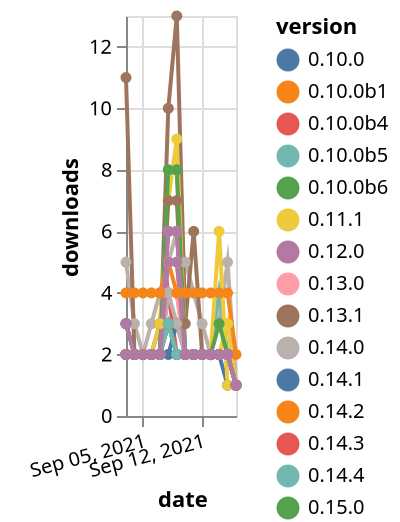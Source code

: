 {"$schema": "https://vega.github.io/schema/vega-lite/v5.json", "description": "A simple bar chart with embedded data.", "data": {"values": [{"date": "2021-09-03", "total": 1746, "delta": 3, "version": "0.14.3"}, {"date": "2021-09-04", "total": 1748, "delta": 2, "version": "0.14.3"}, {"date": "2021-09-05", "total": 1750, "delta": 2, "version": "0.14.3"}, {"date": "2021-09-06", "total": 1752, "delta": 2, "version": "0.14.3"}, {"date": "2021-09-07", "total": 1754, "delta": 2, "version": "0.14.3"}, {"date": "2021-09-08", "total": 1760, "delta": 6, "version": "0.14.3"}, {"date": "2021-09-09", "total": 1766, "delta": 6, "version": "0.14.3"}, {"date": "2021-09-10", "total": 1768, "delta": 2, "version": "0.14.3"}, {"date": "2021-09-11", "total": 1770, "delta": 2, "version": "0.14.3"}, {"date": "2021-09-12", "total": 1772, "delta": 2, "version": "0.14.3"}, {"date": "2021-09-13", "total": 1774, "delta": 2, "version": "0.14.3"}, {"date": "2021-09-14", "total": 1776, "delta": 2, "version": "0.14.3"}, {"date": "2021-09-15", "total": 1778, "delta": 2, "version": "0.14.3"}, {"date": "2021-09-16", "total": 1779, "delta": 1, "version": "0.14.3"}, {"date": "2021-09-03", "total": 2617, "delta": 2, "version": "0.9.0.6"}, {"date": "2021-09-04", "total": 2619, "delta": 2, "version": "0.9.0.6"}, {"date": "2021-09-05", "total": 2621, "delta": 2, "version": "0.9.0.6"}, {"date": "2021-09-06", "total": 2623, "delta": 2, "version": "0.9.0.6"}, {"date": "2021-09-07", "total": 2625, "delta": 2, "version": "0.9.0.6"}, {"date": "2021-09-08", "total": 2628, "delta": 3, "version": "0.9.0.6"}, {"date": "2021-09-09", "total": 2630, "delta": 2, "version": "0.9.0.6"}, {"date": "2021-09-10", "total": 2632, "delta": 2, "version": "0.9.0.6"}, {"date": "2021-09-11", "total": 2634, "delta": 2, "version": "0.9.0.6"}, {"date": "2021-09-12", "total": 2636, "delta": 2, "version": "0.9.0.6"}, {"date": "2021-09-13", "total": 2638, "delta": 2, "version": "0.9.0.6"}, {"date": "2021-09-14", "total": 2640, "delta": 2, "version": "0.9.0.6"}, {"date": "2021-09-15", "total": 2642, "delta": 2, "version": "0.9.0.6"}, {"date": "2021-09-16", "total": 2643, "delta": 1, "version": "0.9.0.6"}, {"date": "2021-09-03", "total": 2553, "delta": 2, "version": "0.9.0.4"}, {"date": "2021-09-04", "total": 2555, "delta": 2, "version": "0.9.0.4"}, {"date": "2021-09-05", "total": 2557, "delta": 2, "version": "0.9.0.4"}, {"date": "2021-09-06", "total": 2559, "delta": 2, "version": "0.9.0.4"}, {"date": "2021-09-07", "total": 2561, "delta": 2, "version": "0.9.0.4"}, {"date": "2021-09-08", "total": 2564, "delta": 3, "version": "0.9.0.4"}, {"date": "2021-09-09", "total": 2566, "delta": 2, "version": "0.9.0.4"}, {"date": "2021-09-10", "total": 2568, "delta": 2, "version": "0.9.0.4"}, {"date": "2021-09-11", "total": 2570, "delta": 2, "version": "0.9.0.4"}, {"date": "2021-09-12", "total": 2572, "delta": 2, "version": "0.9.0.4"}, {"date": "2021-09-13", "total": 2574, "delta": 2, "version": "0.9.0.4"}, {"date": "2021-09-14", "total": 2576, "delta": 2, "version": "0.9.0.4"}, {"date": "2021-09-15", "total": 2578, "delta": 2, "version": "0.9.0.4"}, {"date": "2021-09-16", "total": 2579, "delta": 1, "version": "0.9.0.4"}, {"date": "2021-09-03", "total": 2561, "delta": 2, "version": "0.9.0.3"}, {"date": "2021-09-04", "total": 2563, "delta": 2, "version": "0.9.0.3"}, {"date": "2021-09-05", "total": 2565, "delta": 2, "version": "0.9.0.3"}, {"date": "2021-09-06", "total": 2567, "delta": 2, "version": "0.9.0.3"}, {"date": "2021-09-07", "total": 2569, "delta": 2, "version": "0.9.0.3"}, {"date": "2021-09-08", "total": 2572, "delta": 3, "version": "0.9.0.3"}, {"date": "2021-09-09", "total": 2574, "delta": 2, "version": "0.9.0.3"}, {"date": "2021-09-10", "total": 2576, "delta": 2, "version": "0.9.0.3"}, {"date": "2021-09-11", "total": 2578, "delta": 2, "version": "0.9.0.3"}, {"date": "2021-09-12", "total": 2580, "delta": 2, "version": "0.9.0.3"}, {"date": "2021-09-13", "total": 2582, "delta": 2, "version": "0.9.0.3"}, {"date": "2021-09-14", "total": 2584, "delta": 2, "version": "0.9.0.3"}, {"date": "2021-09-15", "total": 2586, "delta": 2, "version": "0.9.0.3"}, {"date": "2021-09-16", "total": 2587, "delta": 1, "version": "0.9.0.3"}, {"date": "2021-09-03", "total": 1406, "delta": 2, "version": "0.14.2"}, {"date": "2021-09-04", "total": 1408, "delta": 2, "version": "0.14.2"}, {"date": "2021-09-05", "total": 1410, "delta": 2, "version": "0.14.2"}, {"date": "2021-09-06", "total": 1412, "delta": 2, "version": "0.14.2"}, {"date": "2021-09-07", "total": 1414, "delta": 2, "version": "0.14.2"}, {"date": "2021-09-08", "total": 1418, "delta": 4, "version": "0.14.2"}, {"date": "2021-09-09", "total": 1422, "delta": 4, "version": "0.14.2"}, {"date": "2021-09-10", "total": 1424, "delta": 2, "version": "0.14.2"}, {"date": "2021-09-11", "total": 1426, "delta": 2, "version": "0.14.2"}, {"date": "2021-09-12", "total": 1428, "delta": 2, "version": "0.14.2"}, {"date": "2021-09-13", "total": 1430, "delta": 2, "version": "0.14.2"}, {"date": "2021-09-14", "total": 1432, "delta": 2, "version": "0.14.2"}, {"date": "2021-09-15", "total": 1434, "delta": 2, "version": "0.14.2"}, {"date": "2021-09-16", "total": 1435, "delta": 1, "version": "0.14.2"}, {"date": "2021-09-03", "total": 3146, "delta": 3, "version": "0.10.0b4"}, {"date": "2021-09-04", "total": 3148, "delta": 2, "version": "0.10.0b4"}, {"date": "2021-09-05", "total": 3150, "delta": 2, "version": "0.10.0b4"}, {"date": "2021-09-06", "total": 3152, "delta": 2, "version": "0.10.0b4"}, {"date": "2021-09-07", "total": 3154, "delta": 2, "version": "0.10.0b4"}, {"date": "2021-09-08", "total": 3158, "delta": 4, "version": "0.10.0b4"}, {"date": "2021-09-09", "total": 3160, "delta": 2, "version": "0.10.0b4"}, {"date": "2021-09-10", "total": 3162, "delta": 2, "version": "0.10.0b4"}, {"date": "2021-09-11", "total": 3164, "delta": 2, "version": "0.10.0b4"}, {"date": "2021-09-12", "total": 3166, "delta": 2, "version": "0.10.0b4"}, {"date": "2021-09-13", "total": 3168, "delta": 2, "version": "0.10.0b4"}, {"date": "2021-09-14", "total": 3170, "delta": 2, "version": "0.10.0b4"}, {"date": "2021-09-15", "total": 3172, "delta": 2, "version": "0.10.0b4"}, {"date": "2021-09-16", "total": 3173, "delta": 1, "version": "0.10.0b4"}, {"date": "2021-09-03", "total": 395, "delta": 5, "version": "0.16.1"}, {"date": "2021-09-04", "total": 398, "delta": 3, "version": "0.16.1"}, {"date": "2021-09-05", "total": 400, "delta": 2, "version": "0.16.1"}, {"date": "2021-09-06", "total": 403, "delta": 3, "version": "0.16.1"}, {"date": "2021-09-07", "total": 407, "delta": 4, "version": "0.16.1"}, {"date": "2021-09-08", "total": 412, "delta": 5, "version": "0.16.1"}, {"date": "2021-09-09", "total": 418, "delta": 6, "version": "0.16.1"}, {"date": "2021-09-10", "total": 423, "delta": 5, "version": "0.16.1"}, {"date": "2021-09-11", "total": 427, "delta": 4, "version": "0.16.1"}, {"date": "2021-09-12", "total": 430, "delta": 3, "version": "0.16.1"}, {"date": "2021-09-13", "total": 432, "delta": 2, "version": "0.16.1"}, {"date": "2021-09-14", "total": 435, "delta": 3, "version": "0.16.1"}, {"date": "2021-09-15", "total": 440, "delta": 5, "version": "0.16.1"}, {"date": "2021-09-16", "total": 441, "delta": 1, "version": "0.16.1"}, {"date": "2021-09-03", "total": 1253, "delta": 2, "version": "0.15.1"}, {"date": "2021-09-04", "total": 1255, "delta": 2, "version": "0.15.1"}, {"date": "2021-09-05", "total": 1257, "delta": 2, "version": "0.15.1"}, {"date": "2021-09-06", "total": 1259, "delta": 2, "version": "0.15.1"}, {"date": "2021-09-07", "total": 1262, "delta": 3, "version": "0.15.1"}, {"date": "2021-09-08", "total": 1267, "delta": 5, "version": "0.15.1"}, {"date": "2021-09-09", "total": 1272, "delta": 5, "version": "0.15.1"}, {"date": "2021-09-10", "total": 1274, "delta": 2, "version": "0.15.1"}, {"date": "2021-09-11", "total": 1276, "delta": 2, "version": "0.15.1"}, {"date": "2021-09-12", "total": 1278, "delta": 2, "version": "0.15.1"}, {"date": "2021-09-13", "total": 1280, "delta": 2, "version": "0.15.1"}, {"date": "2021-09-14", "total": 1282, "delta": 2, "version": "0.15.1"}, {"date": "2021-09-15", "total": 1285, "delta": 3, "version": "0.15.1"}, {"date": "2021-09-16", "total": 1286, "delta": 1, "version": "0.15.1"}, {"date": "2021-09-03", "total": 1951, "delta": 2, "version": "0.14.4"}, {"date": "2021-09-04", "total": 1953, "delta": 2, "version": "0.14.4"}, {"date": "2021-09-05", "total": 1955, "delta": 2, "version": "0.14.4"}, {"date": "2021-09-06", "total": 1957, "delta": 2, "version": "0.14.4"}, {"date": "2021-09-07", "total": 1959, "delta": 2, "version": "0.14.4"}, {"date": "2021-09-08", "total": 1967, "delta": 8, "version": "0.14.4"}, {"date": "2021-09-09", "total": 1975, "delta": 8, "version": "0.14.4"}, {"date": "2021-09-10", "total": 1977, "delta": 2, "version": "0.14.4"}, {"date": "2021-09-11", "total": 1979, "delta": 2, "version": "0.14.4"}, {"date": "2021-09-12", "total": 1981, "delta": 2, "version": "0.14.4"}, {"date": "2021-09-13", "total": 1983, "delta": 2, "version": "0.14.4"}, {"date": "2021-09-14", "total": 1987, "delta": 4, "version": "0.14.4"}, {"date": "2021-09-15", "total": 1989, "delta": 2, "version": "0.14.4"}, {"date": "2021-09-16", "total": 1990, "delta": 1, "version": "0.14.4"}, {"date": "2021-09-03", "total": 1818, "delta": 2, "version": "0.14.1"}, {"date": "2021-09-04", "total": 1820, "delta": 2, "version": "0.14.1"}, {"date": "2021-09-05", "total": 1822, "delta": 2, "version": "0.14.1"}, {"date": "2021-09-06", "total": 1824, "delta": 2, "version": "0.14.1"}, {"date": "2021-09-07", "total": 1827, "delta": 3, "version": "0.14.1"}, {"date": "2021-09-08", "total": 1833, "delta": 6, "version": "0.14.1"}, {"date": "2021-09-09", "total": 1839, "delta": 6, "version": "0.14.1"}, {"date": "2021-09-10", "total": 1841, "delta": 2, "version": "0.14.1"}, {"date": "2021-09-11", "total": 1843, "delta": 2, "version": "0.14.1"}, {"date": "2021-09-12", "total": 1845, "delta": 2, "version": "0.14.1"}, {"date": "2021-09-13", "total": 1847, "delta": 2, "version": "0.14.1"}, {"date": "2021-09-14", "total": 1849, "delta": 2, "version": "0.14.1"}, {"date": "2021-09-15", "total": 1851, "delta": 2, "version": "0.14.1"}, {"date": "2021-09-16", "total": 1852, "delta": 1, "version": "0.14.1"}, {"date": "2021-09-03", "total": 2545, "delta": 2, "version": "0.10.0"}, {"date": "2021-09-04", "total": 2547, "delta": 2, "version": "0.10.0"}, {"date": "2021-09-05", "total": 2549, "delta": 2, "version": "0.10.0"}, {"date": "2021-09-06", "total": 2551, "delta": 2, "version": "0.10.0"}, {"date": "2021-09-07", "total": 2553, "delta": 2, "version": "0.10.0"}, {"date": "2021-09-08", "total": 2555, "delta": 2, "version": "0.10.0"}, {"date": "2021-09-09", "total": 2558, "delta": 3, "version": "0.10.0"}, {"date": "2021-09-10", "total": 2560, "delta": 2, "version": "0.10.0"}, {"date": "2021-09-11", "total": 2562, "delta": 2, "version": "0.10.0"}, {"date": "2021-09-12", "total": 2564, "delta": 2, "version": "0.10.0"}, {"date": "2021-09-13", "total": 2566, "delta": 2, "version": "0.10.0"}, {"date": "2021-09-14", "total": 2568, "delta": 2, "version": "0.10.0"}, {"date": "2021-09-15", "total": 2569, "delta": 1, "version": "0.10.0"}, {"date": "2021-09-16", "total": 2570, "delta": 1, "version": "0.10.0"}, {"date": "2021-09-03", "total": 2533, "delta": 2, "version": "0.13.0"}, {"date": "2021-09-04", "total": 2535, "delta": 2, "version": "0.13.0"}, {"date": "2021-09-05", "total": 2537, "delta": 2, "version": "0.13.0"}, {"date": "2021-09-06", "total": 2539, "delta": 2, "version": "0.13.0"}, {"date": "2021-09-07", "total": 2541, "delta": 2, "version": "0.13.0"}, {"date": "2021-09-08", "total": 2545, "delta": 4, "version": "0.13.0"}, {"date": "2021-09-09", "total": 2549, "delta": 4, "version": "0.13.0"}, {"date": "2021-09-10", "total": 2551, "delta": 2, "version": "0.13.0"}, {"date": "2021-09-11", "total": 2553, "delta": 2, "version": "0.13.0"}, {"date": "2021-09-12", "total": 2555, "delta": 2, "version": "0.13.0"}, {"date": "2021-09-13", "total": 2557, "delta": 2, "version": "0.13.0"}, {"date": "2021-09-14", "total": 2559, "delta": 2, "version": "0.13.0"}, {"date": "2021-09-15", "total": 2561, "delta": 2, "version": "0.13.0"}, {"date": "2021-09-16", "total": 2562, "delta": 1, "version": "0.13.0"}, {"date": "2021-09-03", "total": 778, "delta": 11, "version": "0.16.0"}, {"date": "2021-09-04", "total": 780, "delta": 2, "version": "0.16.0"}, {"date": "2021-09-05", "total": 782, "delta": 2, "version": "0.16.0"}, {"date": "2021-09-06", "total": 784, "delta": 2, "version": "0.16.0"}, {"date": "2021-09-07", "total": 786, "delta": 2, "version": "0.16.0"}, {"date": "2021-09-08", "total": 796, "delta": 10, "version": "0.16.0"}, {"date": "2021-09-09", "total": 809, "delta": 13, "version": "0.16.0"}, {"date": "2021-09-10", "total": 812, "delta": 3, "version": "0.16.0"}, {"date": "2021-09-11", "total": 818, "delta": 6, "version": "0.16.0"}, {"date": "2021-09-12", "total": 820, "delta": 2, "version": "0.16.0"}, {"date": "2021-09-13", "total": 822, "delta": 2, "version": "0.16.0"}, {"date": "2021-09-14", "total": 824, "delta": 2, "version": "0.16.0"}, {"date": "2021-09-15", "total": 826, "delta": 2, "version": "0.16.0"}, {"date": "2021-09-16", "total": 827, "delta": 1, "version": "0.16.0"}, {"date": "2021-09-03", "total": 1548, "delta": 2, "version": "0.14.0"}, {"date": "2021-09-04", "total": 1550, "delta": 2, "version": "0.14.0"}, {"date": "2021-09-05", "total": 1552, "delta": 2, "version": "0.14.0"}, {"date": "2021-09-06", "total": 1554, "delta": 2, "version": "0.14.0"}, {"date": "2021-09-07", "total": 1556, "delta": 2, "version": "0.14.0"}, {"date": "2021-09-08", "total": 1560, "delta": 4, "version": "0.14.0"}, {"date": "2021-09-09", "total": 1563, "delta": 3, "version": "0.14.0"}, {"date": "2021-09-10", "total": 1565, "delta": 2, "version": "0.14.0"}, {"date": "2021-09-11", "total": 1567, "delta": 2, "version": "0.14.0"}, {"date": "2021-09-12", "total": 1569, "delta": 2, "version": "0.14.0"}, {"date": "2021-09-13", "total": 1571, "delta": 2, "version": "0.14.0"}, {"date": "2021-09-14", "total": 1573, "delta": 2, "version": "0.14.0"}, {"date": "2021-09-15", "total": 1575, "delta": 2, "version": "0.14.0"}, {"date": "2021-09-16", "total": 1576, "delta": 1, "version": "0.14.0"}, {"date": "2021-09-03", "total": 653, "delta": 2, "version": "0.15.3"}, {"date": "2021-09-04", "total": 655, "delta": 2, "version": "0.15.3"}, {"date": "2021-09-05", "total": 657, "delta": 2, "version": "0.15.3"}, {"date": "2021-09-06", "total": 659, "delta": 2, "version": "0.15.3"}, {"date": "2021-09-07", "total": 661, "delta": 2, "version": "0.15.3"}, {"date": "2021-09-08", "total": 667, "delta": 6, "version": "0.15.3"}, {"date": "2021-09-09", "total": 673, "delta": 6, "version": "0.15.3"}, {"date": "2021-09-10", "total": 675, "delta": 2, "version": "0.15.3"}, {"date": "2021-09-11", "total": 677, "delta": 2, "version": "0.15.3"}, {"date": "2021-09-12", "total": 679, "delta": 2, "version": "0.15.3"}, {"date": "2021-09-13", "total": 681, "delta": 2, "version": "0.15.3"}, {"date": "2021-09-14", "total": 683, "delta": 2, "version": "0.15.3"}, {"date": "2021-09-15", "total": 685, "delta": 2, "version": "0.15.3"}, {"date": "2021-09-16", "total": 686, "delta": 1, "version": "0.15.3"}, {"date": "2021-09-03", "total": 4506, "delta": 2, "version": "0.11.1"}, {"date": "2021-09-04", "total": 4508, "delta": 2, "version": "0.11.1"}, {"date": "2021-09-05", "total": 4510, "delta": 2, "version": "0.11.1"}, {"date": "2021-09-06", "total": 4512, "delta": 2, "version": "0.11.1"}, {"date": "2021-09-07", "total": 4515, "delta": 3, "version": "0.11.1"}, {"date": "2021-09-08", "total": 4522, "delta": 7, "version": "0.11.1"}, {"date": "2021-09-09", "total": 4531, "delta": 9, "version": "0.11.1"}, {"date": "2021-09-10", "total": 4533, "delta": 2, "version": "0.11.1"}, {"date": "2021-09-11", "total": 4535, "delta": 2, "version": "0.11.1"}, {"date": "2021-09-12", "total": 4537, "delta": 2, "version": "0.11.1"}, {"date": "2021-09-13", "total": 4539, "delta": 2, "version": "0.11.1"}, {"date": "2021-09-14", "total": 4545, "delta": 6, "version": "0.11.1"}, {"date": "2021-09-15", "total": 4546, "delta": 1, "version": "0.11.1"}, {"date": "2021-09-16", "total": 4547, "delta": 1, "version": "0.11.1"}, {"date": "2021-09-03", "total": 2581, "delta": 3, "version": "0.8.9.1"}, {"date": "2021-09-04", "total": 2583, "delta": 2, "version": "0.8.9.1"}, {"date": "2021-09-05", "total": 2585, "delta": 2, "version": "0.8.9.1"}, {"date": "2021-09-06", "total": 2587, "delta": 2, "version": "0.8.9.1"}, {"date": "2021-09-07", "total": 2589, "delta": 2, "version": "0.8.9.1"}, {"date": "2021-09-08", "total": 2592, "delta": 3, "version": "0.8.9.1"}, {"date": "2021-09-09", "total": 2594, "delta": 2, "version": "0.8.9.1"}, {"date": "2021-09-10", "total": 2596, "delta": 2, "version": "0.8.9.1"}, {"date": "2021-09-11", "total": 2598, "delta": 2, "version": "0.8.9.1"}, {"date": "2021-09-12", "total": 2600, "delta": 2, "version": "0.8.9.1"}, {"date": "2021-09-13", "total": 2602, "delta": 2, "version": "0.8.9.1"}, {"date": "2021-09-14", "total": 2604, "delta": 2, "version": "0.8.9.1"}, {"date": "2021-09-15", "total": 2606, "delta": 2, "version": "0.8.9.1"}, {"date": "2021-09-16", "total": 2607, "delta": 1, "version": "0.8.9.1"}, {"date": "2021-09-03", "total": 2551, "delta": 2, "version": "0.10.0b5"}, {"date": "2021-09-04", "total": 2553, "delta": 2, "version": "0.10.0b5"}, {"date": "2021-09-05", "total": 2555, "delta": 2, "version": "0.10.0b5"}, {"date": "2021-09-06", "total": 2557, "delta": 2, "version": "0.10.0b5"}, {"date": "2021-09-07", "total": 2559, "delta": 2, "version": "0.10.0b5"}, {"date": "2021-09-08", "total": 2562, "delta": 3, "version": "0.10.0b5"}, {"date": "2021-09-09", "total": 2564, "delta": 2, "version": "0.10.0b5"}, {"date": "2021-09-10", "total": 2566, "delta": 2, "version": "0.10.0b5"}, {"date": "2021-09-11", "total": 2568, "delta": 2, "version": "0.10.0b5"}, {"date": "2021-09-12", "total": 2570, "delta": 2, "version": "0.10.0b5"}, {"date": "2021-09-13", "total": 2572, "delta": 2, "version": "0.10.0b5"}, {"date": "2021-09-14", "total": 2574, "delta": 2, "version": "0.10.0b5"}, {"date": "2021-09-15", "total": 2576, "delta": 2, "version": "0.10.0b5"}, {"date": "2021-09-16", "total": 2577, "delta": 1, "version": "0.10.0b5"}, {"date": "2021-09-03", "total": 2572, "delta": 2, "version": "0.10.0b6"}, {"date": "2021-09-04", "total": 2574, "delta": 2, "version": "0.10.0b6"}, {"date": "2021-09-05", "total": 2576, "delta": 2, "version": "0.10.0b6"}, {"date": "2021-09-06", "total": 2578, "delta": 2, "version": "0.10.0b6"}, {"date": "2021-09-07", "total": 2580, "delta": 2, "version": "0.10.0b6"}, {"date": "2021-09-08", "total": 2583, "delta": 3, "version": "0.10.0b6"}, {"date": "2021-09-09", "total": 2585, "delta": 2, "version": "0.10.0b6"}, {"date": "2021-09-10", "total": 2587, "delta": 2, "version": "0.10.0b6"}, {"date": "2021-09-11", "total": 2589, "delta": 2, "version": "0.10.0b6"}, {"date": "2021-09-12", "total": 2591, "delta": 2, "version": "0.10.0b6"}, {"date": "2021-09-13", "total": 2593, "delta": 2, "version": "0.10.0b6"}, {"date": "2021-09-14", "total": 2596, "delta": 3, "version": "0.10.0b6"}, {"date": "2021-09-15", "total": 2598, "delta": 2, "version": "0.10.0b6"}, {"date": "2021-09-16", "total": 2599, "delta": 1, "version": "0.10.0b6"}, {"date": "2021-09-03", "total": 3459, "delta": 2, "version": "0.13.1"}, {"date": "2021-09-04", "total": 3461, "delta": 2, "version": "0.13.1"}, {"date": "2021-09-05", "total": 3463, "delta": 2, "version": "0.13.1"}, {"date": "2021-09-06", "total": 3465, "delta": 2, "version": "0.13.1"}, {"date": "2021-09-07", "total": 3467, "delta": 2, "version": "0.13.1"}, {"date": "2021-09-08", "total": 3474, "delta": 7, "version": "0.13.1"}, {"date": "2021-09-09", "total": 3481, "delta": 7, "version": "0.13.1"}, {"date": "2021-09-10", "total": 3483, "delta": 2, "version": "0.13.1"}, {"date": "2021-09-11", "total": 3485, "delta": 2, "version": "0.13.1"}, {"date": "2021-09-12", "total": 3487, "delta": 2, "version": "0.13.1"}, {"date": "2021-09-13", "total": 3489, "delta": 2, "version": "0.13.1"}, {"date": "2021-09-14", "total": 3491, "delta": 2, "version": "0.13.1"}, {"date": "2021-09-15", "total": 3493, "delta": 2, "version": "0.13.1"}, {"date": "2021-09-16", "total": 3494, "delta": 1, "version": "0.13.1"}, {"date": "2021-09-03", "total": 2542, "delta": 2, "version": "0.9.0.5"}, {"date": "2021-09-04", "total": 2544, "delta": 2, "version": "0.9.0.5"}, {"date": "2021-09-05", "total": 2546, "delta": 2, "version": "0.9.0.5"}, {"date": "2021-09-06", "total": 2548, "delta": 2, "version": "0.9.0.5"}, {"date": "2021-09-07", "total": 2550, "delta": 2, "version": "0.9.0.5"}, {"date": "2021-09-08", "total": 2553, "delta": 3, "version": "0.9.0.5"}, {"date": "2021-09-09", "total": 2555, "delta": 2, "version": "0.9.0.5"}, {"date": "2021-09-10", "total": 2557, "delta": 2, "version": "0.9.0.5"}, {"date": "2021-09-11", "total": 2559, "delta": 2, "version": "0.9.0.5"}, {"date": "2021-09-12", "total": 2561, "delta": 2, "version": "0.9.0.5"}, {"date": "2021-09-13", "total": 2563, "delta": 2, "version": "0.9.0.5"}, {"date": "2021-09-14", "total": 2565, "delta": 2, "version": "0.9.0.5"}, {"date": "2021-09-15", "total": 2567, "delta": 2, "version": "0.9.0.5"}, {"date": "2021-09-16", "total": 2568, "delta": 1, "version": "0.9.0.5"}, {"date": "2021-09-03", "total": 1190, "delta": 2, "version": "0.15.0"}, {"date": "2021-09-04", "total": 1192, "delta": 2, "version": "0.15.0"}, {"date": "2021-09-05", "total": 1194, "delta": 2, "version": "0.15.0"}, {"date": "2021-09-06", "total": 1196, "delta": 2, "version": "0.15.0"}, {"date": "2021-09-07", "total": 1198, "delta": 2, "version": "0.15.0"}, {"date": "2021-09-08", "total": 1206, "delta": 8, "version": "0.15.0"}, {"date": "2021-09-09", "total": 1214, "delta": 8, "version": "0.15.0"}, {"date": "2021-09-10", "total": 1216, "delta": 2, "version": "0.15.0"}, {"date": "2021-09-11", "total": 1218, "delta": 2, "version": "0.15.0"}, {"date": "2021-09-12", "total": 1220, "delta": 2, "version": "0.15.0"}, {"date": "2021-09-13", "total": 1222, "delta": 2, "version": "0.15.0"}, {"date": "2021-09-14", "total": 1224, "delta": 2, "version": "0.15.0"}, {"date": "2021-09-15", "total": 1226, "delta": 2, "version": "0.15.0"}, {"date": "2021-09-16", "total": 1227, "delta": 1, "version": "0.15.0"}, {"date": "2021-09-03", "total": 4919, "delta": 4, "version": "0.10.0b1"}, {"date": "2021-09-04", "total": 4923, "delta": 4, "version": "0.10.0b1"}, {"date": "2021-09-05", "total": 4927, "delta": 4, "version": "0.10.0b1"}, {"date": "2021-09-06", "total": 4931, "delta": 4, "version": "0.10.0b1"}, {"date": "2021-09-07", "total": 4935, "delta": 4, "version": "0.10.0b1"}, {"date": "2021-09-08", "total": 4940, "delta": 5, "version": "0.10.0b1"}, {"date": "2021-09-09", "total": 4944, "delta": 4, "version": "0.10.0b1"}, {"date": "2021-09-10", "total": 4948, "delta": 4, "version": "0.10.0b1"}, {"date": "2021-09-11", "total": 4952, "delta": 4, "version": "0.10.0b1"}, {"date": "2021-09-12", "total": 4956, "delta": 4, "version": "0.10.0b1"}, {"date": "2021-09-13", "total": 4960, "delta": 4, "version": "0.10.0b1"}, {"date": "2021-09-14", "total": 4964, "delta": 4, "version": "0.10.0b1"}, {"date": "2021-09-15", "total": 4968, "delta": 4, "version": "0.10.0b1"}, {"date": "2021-09-16", "total": 4970, "delta": 2, "version": "0.10.0b1"}, {"date": "2021-09-03", "total": 969, "delta": 2, "version": "0.15.2"}, {"date": "2021-09-04", "total": 971, "delta": 2, "version": "0.15.2"}, {"date": "2021-09-05", "total": 973, "delta": 2, "version": "0.15.2"}, {"date": "2021-09-06", "total": 975, "delta": 2, "version": "0.15.2"}, {"date": "2021-09-07", "total": 977, "delta": 2, "version": "0.15.2"}, {"date": "2021-09-08", "total": 982, "delta": 5, "version": "0.15.2"}, {"date": "2021-09-09", "total": 987, "delta": 5, "version": "0.15.2"}, {"date": "2021-09-10", "total": 989, "delta": 2, "version": "0.15.2"}, {"date": "2021-09-11", "total": 991, "delta": 2, "version": "0.15.2"}, {"date": "2021-09-12", "total": 993, "delta": 2, "version": "0.15.2"}, {"date": "2021-09-13", "total": 995, "delta": 2, "version": "0.15.2"}, {"date": "2021-09-14", "total": 997, "delta": 2, "version": "0.15.2"}, {"date": "2021-09-15", "total": 999, "delta": 2, "version": "0.15.2"}, {"date": "2021-09-16", "total": 1000, "delta": 1, "version": "0.15.2"}, {"date": "2021-09-03", "total": 3158, "delta": 3, "version": "0.12.0"}, {"date": "2021-09-04", "total": 3160, "delta": 2, "version": "0.12.0"}, {"date": "2021-09-05", "total": 3162, "delta": 2, "version": "0.12.0"}, {"date": "2021-09-06", "total": 3164, "delta": 2, "version": "0.12.0"}, {"date": "2021-09-07", "total": 3166, "delta": 2, "version": "0.12.0"}, {"date": "2021-09-08", "total": 3172, "delta": 6, "version": "0.12.0"}, {"date": "2021-09-09", "total": 3178, "delta": 6, "version": "0.12.0"}, {"date": "2021-09-10", "total": 3180, "delta": 2, "version": "0.12.0"}, {"date": "2021-09-11", "total": 3182, "delta": 2, "version": "0.12.0"}, {"date": "2021-09-12", "total": 3184, "delta": 2, "version": "0.12.0"}, {"date": "2021-09-13", "total": 3186, "delta": 2, "version": "0.12.0"}, {"date": "2021-09-14", "total": 3188, "delta": 2, "version": "0.12.0"}, {"date": "2021-09-15", "total": 3190, "delta": 2, "version": "0.12.0"}, {"date": "2021-09-16", "total": 3191, "delta": 1, "version": "0.12.0"}]}, "width": "container", "mark": {"type": "line", "point": {"filled": true}}, "encoding": {"x": {"field": "date", "type": "temporal", "timeUnit": "yearmonthdate", "title": "date", "axis": {"labelAngle": -15}}, "y": {"field": "delta", "type": "quantitative", "title": "downloads"}, "color": {"field": "version", "type": "nominal"}, "tooltip": {"field": "delta"}}}